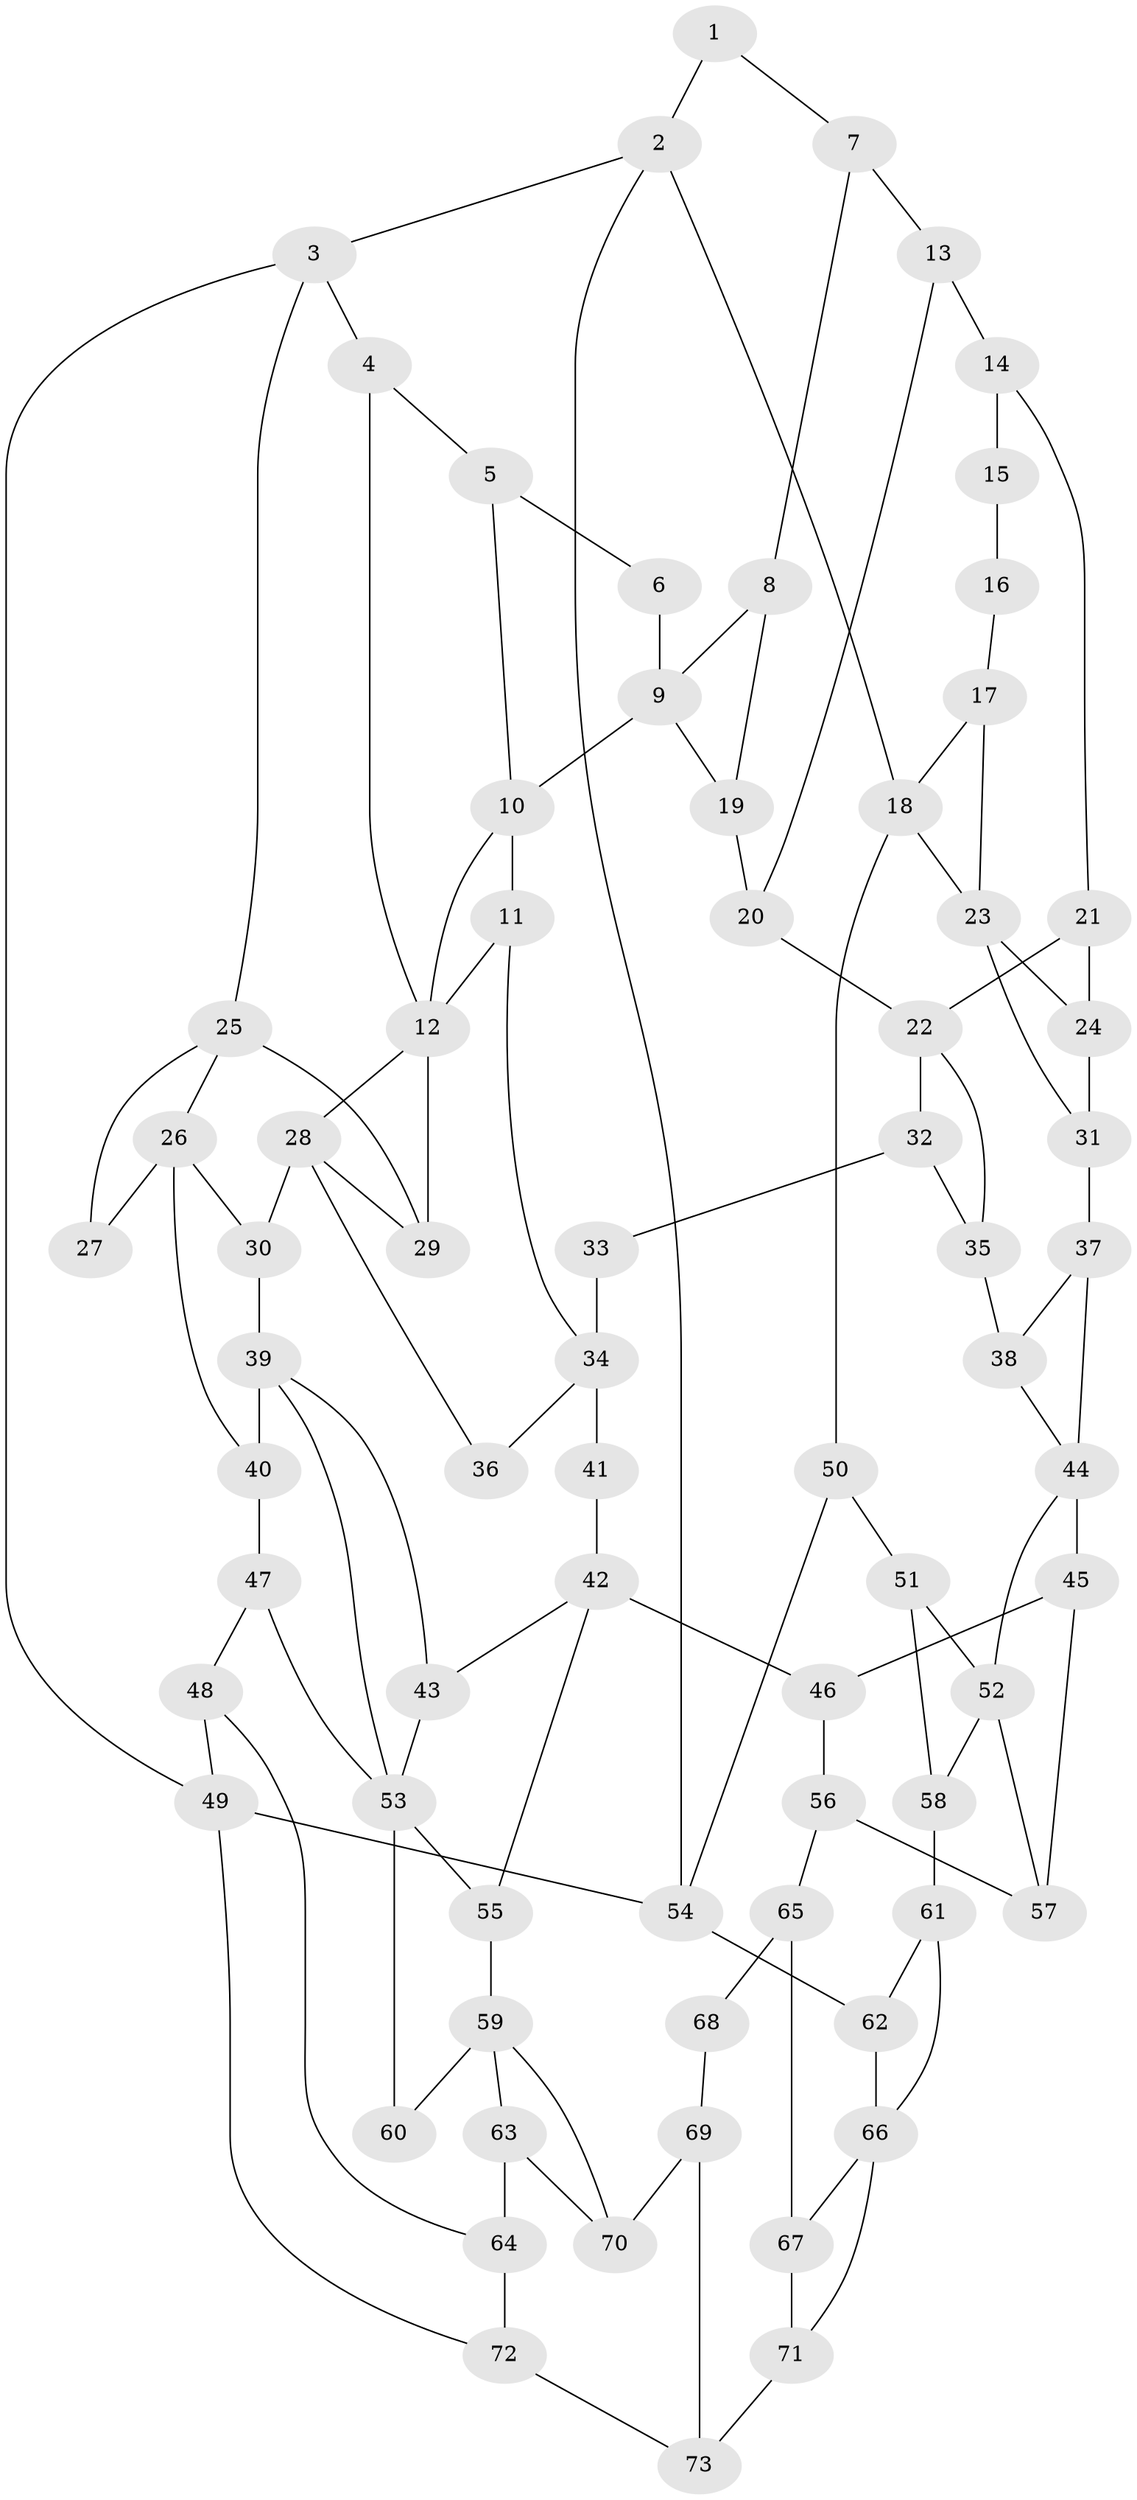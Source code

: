 // original degree distribution, {3: 0.03424657534246575, 5: 0.4726027397260274, 6: 0.2602739726027397, 4: 0.2328767123287671}
// Generated by graph-tools (version 1.1) at 2025/38/03/09/25 02:38:22]
// undirected, 73 vertices, 116 edges
graph export_dot {
graph [start="1"]
  node [color=gray90,style=filled];
  1;
  2;
  3;
  4;
  5;
  6;
  7;
  8;
  9;
  10;
  11;
  12;
  13;
  14;
  15;
  16;
  17;
  18;
  19;
  20;
  21;
  22;
  23;
  24;
  25;
  26;
  27;
  28;
  29;
  30;
  31;
  32;
  33;
  34;
  35;
  36;
  37;
  38;
  39;
  40;
  41;
  42;
  43;
  44;
  45;
  46;
  47;
  48;
  49;
  50;
  51;
  52;
  53;
  54;
  55;
  56;
  57;
  58;
  59;
  60;
  61;
  62;
  63;
  64;
  65;
  66;
  67;
  68;
  69;
  70;
  71;
  72;
  73;
  1 -- 2 [weight=1.0];
  1 -- 7 [weight=1.0];
  2 -- 3 [weight=1.0];
  2 -- 18 [weight=1.0];
  2 -- 54 [weight=1.0];
  3 -- 4 [weight=1.0];
  3 -- 25 [weight=1.0];
  3 -- 49 [weight=1.0];
  4 -- 5 [weight=1.0];
  4 -- 12 [weight=1.0];
  5 -- 6 [weight=1.0];
  5 -- 10 [weight=1.0];
  6 -- 9 [weight=2.0];
  7 -- 8 [weight=1.0];
  7 -- 13 [weight=1.0];
  8 -- 9 [weight=1.0];
  8 -- 19 [weight=1.0];
  9 -- 10 [weight=2.0];
  9 -- 19 [weight=1.0];
  10 -- 11 [weight=1.0];
  10 -- 12 [weight=1.0];
  11 -- 12 [weight=1.0];
  11 -- 34 [weight=1.0];
  12 -- 28 [weight=1.0];
  12 -- 29 [weight=1.0];
  13 -- 14 [weight=1.0];
  13 -- 20 [weight=1.0];
  14 -- 15 [weight=1.0];
  14 -- 21 [weight=1.0];
  15 -- 16 [weight=1.0];
  16 -- 17 [weight=2.0];
  17 -- 18 [weight=2.0];
  17 -- 23 [weight=2.0];
  18 -- 23 [weight=1.0];
  18 -- 50 [weight=1.0];
  19 -- 20 [weight=1.0];
  20 -- 22 [weight=1.0];
  21 -- 22 [weight=2.0];
  21 -- 24 [weight=1.0];
  22 -- 32 [weight=1.0];
  22 -- 35 [weight=1.0];
  23 -- 24 [weight=1.0];
  23 -- 31 [weight=1.0];
  24 -- 31 [weight=1.0];
  25 -- 26 [weight=1.0];
  25 -- 27 [weight=1.0];
  25 -- 29 [weight=1.0];
  26 -- 27 [weight=3.0];
  26 -- 30 [weight=1.0];
  26 -- 40 [weight=1.0];
  28 -- 29 [weight=1.0];
  28 -- 30 [weight=2.0];
  28 -- 36 [weight=2.0];
  30 -- 39 [weight=2.0];
  31 -- 37 [weight=1.0];
  32 -- 33 [weight=1.0];
  32 -- 35 [weight=1.0];
  33 -- 34 [weight=2.0];
  34 -- 36 [weight=1.0];
  34 -- 41 [weight=2.0];
  35 -- 38 [weight=1.0];
  37 -- 38 [weight=1.0];
  37 -- 44 [weight=1.0];
  38 -- 44 [weight=1.0];
  39 -- 40 [weight=2.0];
  39 -- 43 [weight=1.0];
  39 -- 53 [weight=1.0];
  40 -- 47 [weight=1.0];
  41 -- 42 [weight=2.0];
  42 -- 43 [weight=1.0];
  42 -- 46 [weight=2.0];
  42 -- 55 [weight=1.0];
  43 -- 53 [weight=1.0];
  44 -- 45 [weight=2.0];
  44 -- 52 [weight=1.0];
  45 -- 46 [weight=2.0];
  45 -- 57 [weight=1.0];
  46 -- 56 [weight=2.0];
  47 -- 48 [weight=1.0];
  47 -- 53 [weight=1.0];
  48 -- 49 [weight=1.0];
  48 -- 64 [weight=1.0];
  49 -- 54 [weight=1.0];
  49 -- 72 [weight=1.0];
  50 -- 51 [weight=1.0];
  50 -- 54 [weight=1.0];
  51 -- 52 [weight=1.0];
  51 -- 58 [weight=1.0];
  52 -- 57 [weight=1.0];
  52 -- 58 [weight=3.0];
  53 -- 55 [weight=1.0];
  53 -- 60 [weight=1.0];
  54 -- 62 [weight=1.0];
  55 -- 59 [weight=2.0];
  56 -- 57 [weight=1.0];
  56 -- 65 [weight=2.0];
  58 -- 61 [weight=2.0];
  59 -- 60 [weight=2.0];
  59 -- 63 [weight=1.0];
  59 -- 70 [weight=1.0];
  61 -- 62 [weight=1.0];
  61 -- 66 [weight=1.0];
  62 -- 66 [weight=1.0];
  63 -- 64 [weight=4.0];
  63 -- 70 [weight=1.0];
  64 -- 72 [weight=1.0];
  65 -- 67 [weight=2.0];
  65 -- 68 [weight=2.0];
  66 -- 67 [weight=3.0];
  66 -- 71 [weight=1.0];
  67 -- 71 [weight=1.0];
  68 -- 69 [weight=1.0];
  69 -- 70 [weight=1.0];
  69 -- 73 [weight=1.0];
  71 -- 73 [weight=1.0];
  72 -- 73 [weight=1.0];
}
